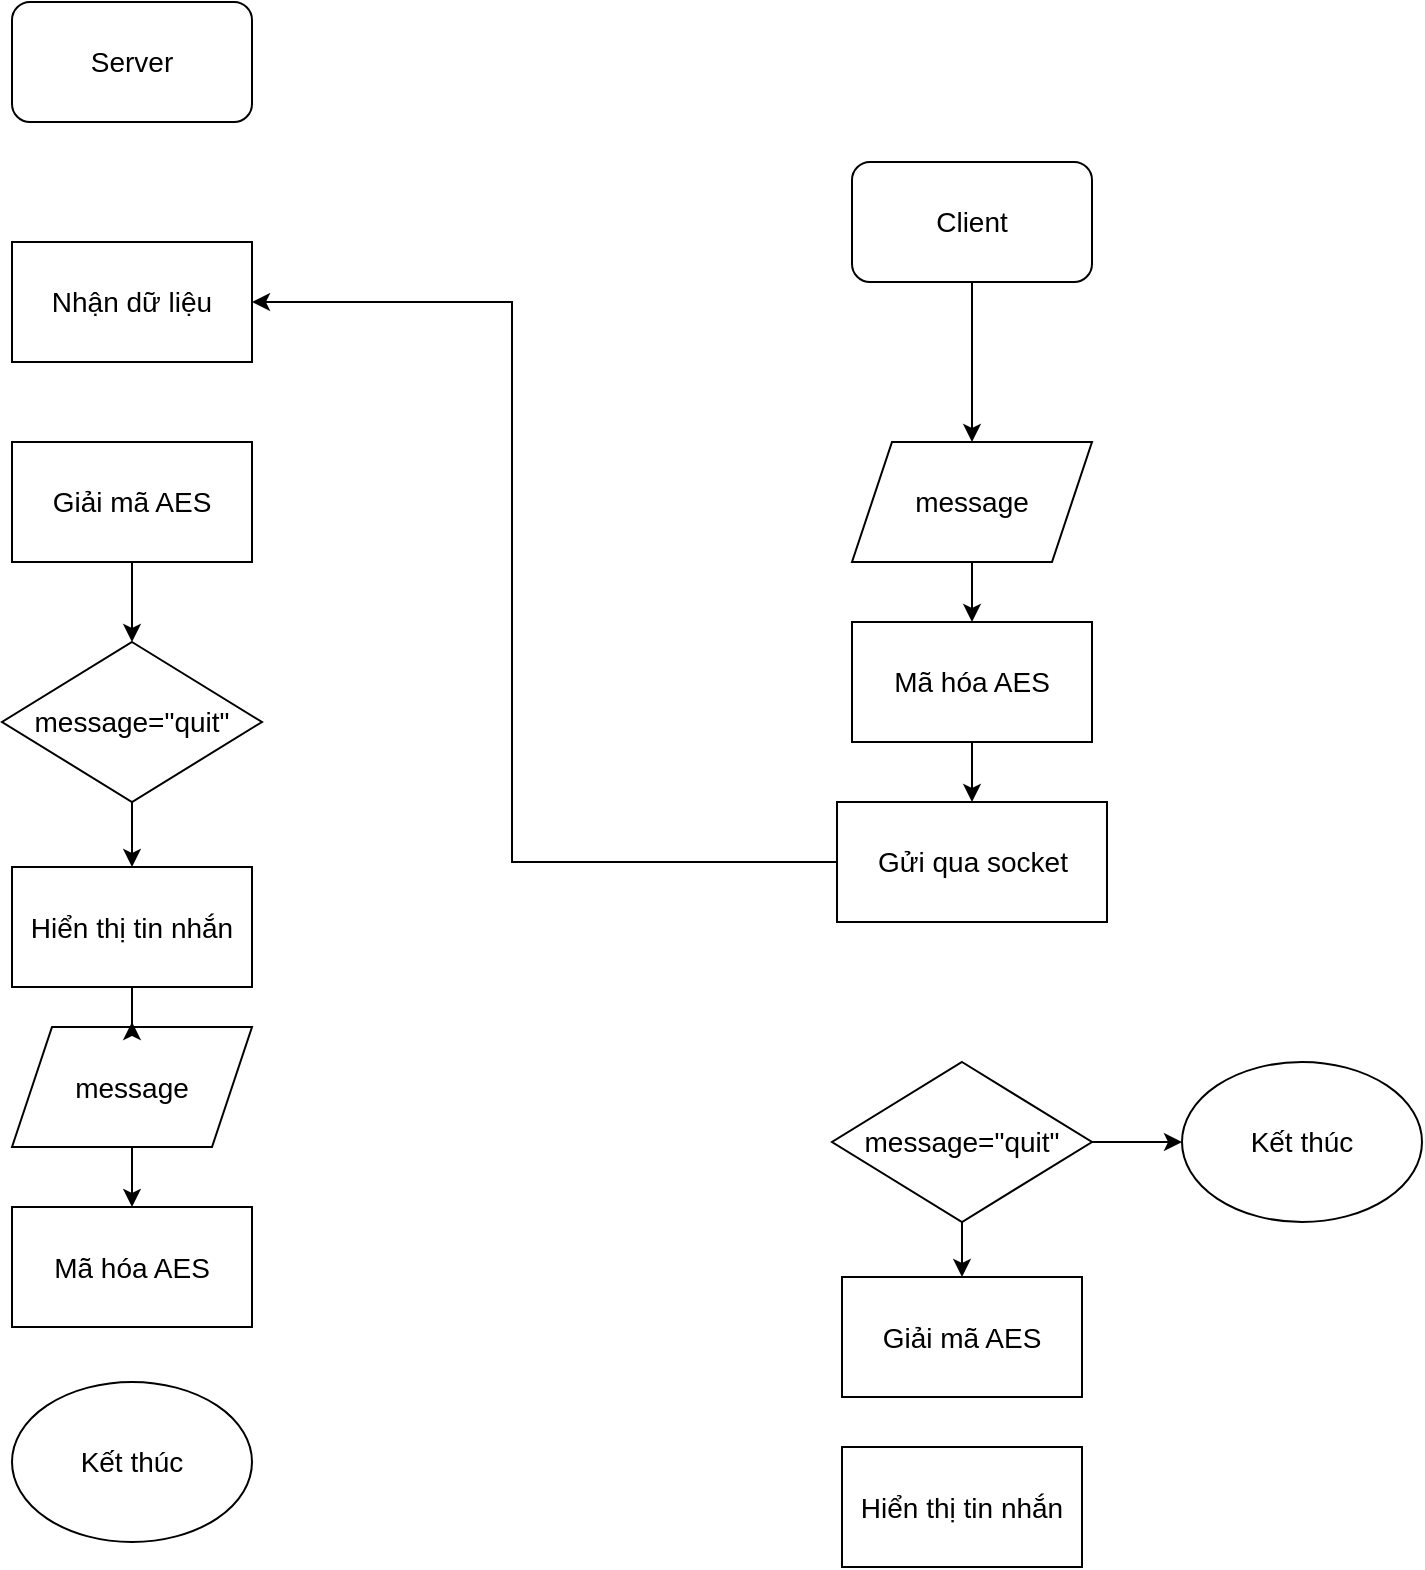 <mxfile version="16.4.11" type="github">
  <diagram id="XUIQ0owQ226IPFAhlH9e" name="Page-1">
    <mxGraphModel dx="774" dy="488" grid="1" gridSize="10" guides="1" tooltips="1" connect="1" arrows="1" fold="1" page="1" pageScale="1" pageWidth="827" pageHeight="1169" math="0" shadow="0">
      <root>
        <mxCell id="0" />
        <mxCell id="1" parent="0" />
        <mxCell id="vDryYQNX-0aa7Fd8NcH6-1" value="&lt;font style=&quot;font-size: 14px&quot;&gt;Server&lt;/font&gt;" style="rounded=1;whiteSpace=wrap;html=1;" vertex="1" parent="1">
          <mxGeometry x="90" y="70" width="120" height="60" as="geometry" />
        </mxCell>
        <mxCell id="vDryYQNX-0aa7Fd8NcH6-22" value="" style="edgeStyle=orthogonalEdgeStyle;rounded=0;orthogonalLoop=1;jettySize=auto;html=1;fontSize=14;" edge="1" parent="1" source="vDryYQNX-0aa7Fd8NcH6-3" target="vDryYQNX-0aa7Fd8NcH6-4">
          <mxGeometry relative="1" as="geometry" />
        </mxCell>
        <mxCell id="vDryYQNX-0aa7Fd8NcH6-3" value="&lt;font style=&quot;font-size: 14px&quot;&gt;Client&lt;/font&gt;" style="rounded=1;whiteSpace=wrap;html=1;" vertex="1" parent="1">
          <mxGeometry x="510" y="150" width="120" height="60" as="geometry" />
        </mxCell>
        <mxCell id="vDryYQNX-0aa7Fd8NcH6-23" value="" style="edgeStyle=orthogonalEdgeStyle;rounded=0;orthogonalLoop=1;jettySize=auto;html=1;fontSize=14;" edge="1" parent="1" source="vDryYQNX-0aa7Fd8NcH6-4" target="vDryYQNX-0aa7Fd8NcH6-7">
          <mxGeometry relative="1" as="geometry" />
        </mxCell>
        <mxCell id="vDryYQNX-0aa7Fd8NcH6-4" value="&lt;font style=&quot;font-size: 14px&quot;&gt;message&lt;/font&gt;" style="shape=parallelogram;perimeter=parallelogramPerimeter;whiteSpace=wrap;html=1;fixedSize=1;" vertex="1" parent="1">
          <mxGeometry x="510" y="290" width="120" height="60" as="geometry" />
        </mxCell>
        <mxCell id="vDryYQNX-0aa7Fd8NcH6-15" value="" style="edgeStyle=orthogonalEdgeStyle;rounded=0;orthogonalLoop=1;jettySize=auto;html=1;fontSize=14;" edge="1" parent="1" source="vDryYQNX-0aa7Fd8NcH6-6" target="vDryYQNX-0aa7Fd8NcH6-9">
          <mxGeometry relative="1" as="geometry" />
        </mxCell>
        <mxCell id="vDryYQNX-0aa7Fd8NcH6-6" value="&lt;font style=&quot;font-size: 14px&quot;&gt;message&lt;/font&gt;" style="shape=parallelogram;perimeter=parallelogramPerimeter;whiteSpace=wrap;html=1;fixedSize=1;" vertex="1" parent="1">
          <mxGeometry x="90" y="582.5" width="120" height="60" as="geometry" />
        </mxCell>
        <mxCell id="vDryYQNX-0aa7Fd8NcH6-35" value="" style="edgeStyle=orthogonalEdgeStyle;rounded=0;orthogonalLoop=1;jettySize=auto;html=1;fontSize=14;" edge="1" parent="1" source="vDryYQNX-0aa7Fd8NcH6-7" target="vDryYQNX-0aa7Fd8NcH6-34">
          <mxGeometry relative="1" as="geometry" />
        </mxCell>
        <mxCell id="vDryYQNX-0aa7Fd8NcH6-7" value="Mã hóa AES" style="rounded=0;whiteSpace=wrap;html=1;fontSize=14;" vertex="1" parent="1">
          <mxGeometry x="510" y="380" width="120" height="60" as="geometry" />
        </mxCell>
        <mxCell id="vDryYQNX-0aa7Fd8NcH6-31" value="" style="edgeStyle=orthogonalEdgeStyle;rounded=0;orthogonalLoop=1;jettySize=auto;html=1;fontSize=14;" edge="1" parent="1" source="vDryYQNX-0aa7Fd8NcH6-8" target="vDryYQNX-0aa7Fd8NcH6-30">
          <mxGeometry relative="1" as="geometry" />
        </mxCell>
        <mxCell id="vDryYQNX-0aa7Fd8NcH6-8" value="Giải mã AES" style="rounded=0;whiteSpace=wrap;html=1;fontSize=14;" vertex="1" parent="1">
          <mxGeometry x="90" y="290" width="120" height="60" as="geometry" />
        </mxCell>
        <mxCell id="vDryYQNX-0aa7Fd8NcH6-9" value="Mã hóa AES" style="rounded=0;whiteSpace=wrap;html=1;fontSize=14;" vertex="1" parent="1">
          <mxGeometry x="90" y="672.5" width="120" height="60" as="geometry" />
        </mxCell>
        <mxCell id="vDryYQNX-0aa7Fd8NcH6-10" value="Giải mã AES" style="rounded=0;whiteSpace=wrap;html=1;fontSize=14;" vertex="1" parent="1">
          <mxGeometry x="505" y="707.5" width="120" height="60" as="geometry" />
        </mxCell>
        <mxCell id="vDryYQNX-0aa7Fd8NcH6-33" value="" style="edgeStyle=orthogonalEdgeStyle;rounded=0;orthogonalLoop=1;jettySize=auto;html=1;fontSize=14;" edge="1" parent="1" source="vDryYQNX-0aa7Fd8NcH6-16">
          <mxGeometry relative="1" as="geometry">
            <mxPoint x="150" y="580" as="targetPoint" />
          </mxGeometry>
        </mxCell>
        <mxCell id="vDryYQNX-0aa7Fd8NcH6-16" value="Hiển thị tin nhắn" style="rounded=0;whiteSpace=wrap;html=1;fontSize=14;" vertex="1" parent="1">
          <mxGeometry x="90" y="502.5" width="120" height="60" as="geometry" />
        </mxCell>
        <mxCell id="vDryYQNX-0aa7Fd8NcH6-17" value="Hiển thị tin nhắn" style="rounded=0;whiteSpace=wrap;html=1;fontSize=14;" vertex="1" parent="1">
          <mxGeometry x="505" y="792.5" width="120" height="60" as="geometry" />
        </mxCell>
        <mxCell id="vDryYQNX-0aa7Fd8NcH6-20" value="" style="endArrow=classic;html=1;rounded=0;fontSize=14;exitX=0;exitY=0.5;exitDx=0;exitDy=0;entryX=1;entryY=0.5;entryDx=0;entryDy=0;" edge="1" parent="1" source="vDryYQNX-0aa7Fd8NcH6-34" target="vDryYQNX-0aa7Fd8NcH6-36">
          <mxGeometry width="50" height="50" relative="1" as="geometry">
            <mxPoint x="550" y="450" as="sourcePoint" />
            <mxPoint x="310" y="250" as="targetPoint" />
            <Array as="points">
              <mxPoint x="340" y="500" />
              <mxPoint x="340" y="460" />
              <mxPoint x="340" y="220" />
            </Array>
          </mxGeometry>
        </mxCell>
        <mxCell id="vDryYQNX-0aa7Fd8NcH6-25" value="" style="edgeStyle=orthogonalEdgeStyle;rounded=0;orthogonalLoop=1;jettySize=auto;html=1;fontSize=14;entryX=0.5;entryY=0;entryDx=0;entryDy=0;" edge="1" parent="1" source="vDryYQNX-0aa7Fd8NcH6-24" target="vDryYQNX-0aa7Fd8NcH6-10">
          <mxGeometry relative="1" as="geometry">
            <mxPoint x="565" y="700" as="targetPoint" />
          </mxGeometry>
        </mxCell>
        <mxCell id="vDryYQNX-0aa7Fd8NcH6-28" value="" style="edgeStyle=orthogonalEdgeStyle;rounded=0;orthogonalLoop=1;jettySize=auto;html=1;fontSize=14;" edge="1" parent="1" source="vDryYQNX-0aa7Fd8NcH6-24" target="vDryYQNX-0aa7Fd8NcH6-26">
          <mxGeometry relative="1" as="geometry" />
        </mxCell>
        <mxCell id="vDryYQNX-0aa7Fd8NcH6-24" value="&lt;span&gt;message=&quot;quit&quot;&lt;/span&gt;" style="rhombus;whiteSpace=wrap;html=1;fontSize=14;" vertex="1" parent="1">
          <mxGeometry x="500" y="600" width="130" height="80" as="geometry" />
        </mxCell>
        <mxCell id="vDryYQNX-0aa7Fd8NcH6-26" value="Kết thúc" style="ellipse;whiteSpace=wrap;html=1;fontSize=14;" vertex="1" parent="1">
          <mxGeometry x="675" y="600" width="120" height="80" as="geometry" />
        </mxCell>
        <mxCell id="vDryYQNX-0aa7Fd8NcH6-29" value="Kết thúc" style="ellipse;whiteSpace=wrap;html=1;fontSize=14;" vertex="1" parent="1">
          <mxGeometry x="90" y="760" width="120" height="80" as="geometry" />
        </mxCell>
        <mxCell id="vDryYQNX-0aa7Fd8NcH6-32" value="" style="edgeStyle=orthogonalEdgeStyle;rounded=0;orthogonalLoop=1;jettySize=auto;html=1;fontSize=14;" edge="1" parent="1" source="vDryYQNX-0aa7Fd8NcH6-30" target="vDryYQNX-0aa7Fd8NcH6-16">
          <mxGeometry relative="1" as="geometry" />
        </mxCell>
        <mxCell id="vDryYQNX-0aa7Fd8NcH6-30" value="&lt;span&gt;message=&quot;quit&quot;&lt;/span&gt;" style="rhombus;whiteSpace=wrap;html=1;fontSize=14;" vertex="1" parent="1">
          <mxGeometry x="85" y="390" width="130" height="80" as="geometry" />
        </mxCell>
        <mxCell id="vDryYQNX-0aa7Fd8NcH6-34" value="Gửi qua socket" style="rounded=0;whiteSpace=wrap;html=1;fontSize=14;" vertex="1" parent="1">
          <mxGeometry x="502.5" y="470" width="135" height="60" as="geometry" />
        </mxCell>
        <mxCell id="vDryYQNX-0aa7Fd8NcH6-36" value="Nhận dữ liệu" style="rounded=0;whiteSpace=wrap;html=1;fontSize=14;" vertex="1" parent="1">
          <mxGeometry x="90" y="190" width="120" height="60" as="geometry" />
        </mxCell>
      </root>
    </mxGraphModel>
  </diagram>
</mxfile>
